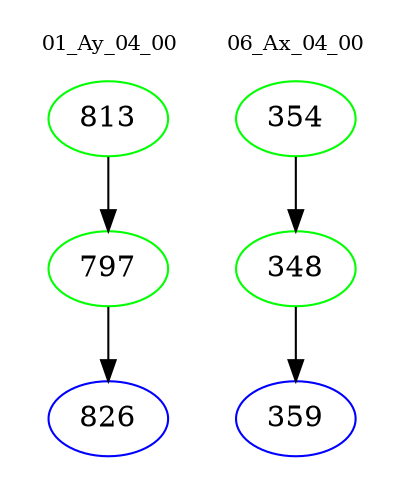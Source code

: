 digraph{
subgraph cluster_0 {
color = white
label = "01_Ay_04_00";
fontsize=10;
T0_813 [label="813", color="green"]
T0_813 -> T0_797 [color="black"]
T0_797 [label="797", color="green"]
T0_797 -> T0_826 [color="black"]
T0_826 [label="826", color="blue"]
}
subgraph cluster_1 {
color = white
label = "06_Ax_04_00";
fontsize=10;
T1_354 [label="354", color="green"]
T1_354 -> T1_348 [color="black"]
T1_348 [label="348", color="green"]
T1_348 -> T1_359 [color="black"]
T1_359 [label="359", color="blue"]
}
}
